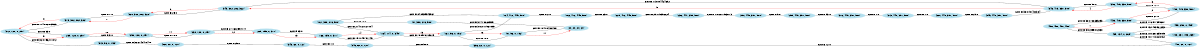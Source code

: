 digraph "graph" {
	node [color=lightblue2 style=filled]
	rankdir=LR size="8,5"
	"(312, 128, 0, 257)"
	edge [arrowhead=none]
	"(312, 128, 0, 257)" -> "(313, 302, 282, 322)" [label="Cost = 174.002873539"]
	edge [arrowhead=normal]
	edge [arrowhead=none]
	"(312, 128, 0, 257)" -> "(313, 96, 0, 193)" [label="Cost = 32.0156211872"]
	edge [arrowhead=normal]
	"(166, 155, 0, 311)"
	edge [arrowhead=none]
	"(166, 155, 0, 311)" -> "(229, 155, 0, 311)" [label="Cost = 63.0"]
	edge [arrowhead=normal]
	"(164, 174, 0, 349)"
	edge [arrowhead=none]
	"(164, 174, 0, 349)" -> "(166, 155, 0, 311)" [label="Cost = 19.1049731745"]
	edge [arrowhead=normal]
	"(232, 128, 0, 257)"
	edge [arrowhead=none]
	"(232, 128, 0, 257)" -> "(250, 128, 0, 257)" [label="Cost = 18.0"]
	edge [arrowhead=normal]
	"(313, 448, 397, 500)"
	edge [arrowhead=none]
	"(313, 448, 397, 500)" -> "(320, 448, 397, 500)" [label="Cost = 7.0"]
	edge [arrowhead=normal]
	"(91, 96, 0, 192)"
	edge [arrowhead=none]
	"(91, 96, 0, 192)" -> "(20, 20, 20, 20)" [label="Cost = 104.004807581"]
	edge [arrowhead=normal]
	edge [arrowhead=none]
	"(91, 96, 0, 192)" -> "(161, 96, 0, 192)" [label="Cost = 70.0"]
	edge [arrowhead=normal]
	"(345, 302, 282, 322)"
	edge [arrowhead=none]
	"(345, 302, 282, 322)" -> "(346, 415, 330, 500)" [label="Cost = 113.004424692"]
	edge [arrowhead=normal]
	"(396, 415, 330, 500)"
	edge [arrowhead=none]
	"(396, 415, 330, 500)" -> "(408, 415, 330, 500)" [label="Cost = 12.0"]
	edge [arrowhead=normal]
	"(20, 20, 20, 20)"
	"(408, 60, 0, 121)"
	"(320, 302, 282, 322)"
	edge [arrowhead=none]
	"(320, 302, 282, 322)" -> "(345, 302, 282, 322)" [label="Cost = 25.0"]
	edge [arrowhead=normal]
	"(313, 302, 282, 322)"
	edge [arrowhead=none]
	"(313, 302, 282, 322)" -> "(320, 302, 282, 322)" [label="Cost = 7.0"]
	edge [arrowhead=normal]
	"(312, 448, 397, 500)"
	edge [arrowhead=none]
	"(312, 448, 397, 500)" -> "(313, 448, 397, 500)" [label="Cost = 1.0"]
	edge [arrowhead=normal]
	"(346, 60, 0, 121)"
	edge [arrowhead=none]
	"(346, 60, 0, 121)" -> "(396, 60, 0, 121)" [label="Cost = 50.0"]
	edge [arrowhead=normal]
	"(161, 96, 0, 192)"
	edge [arrowhead=none]
	"(161, 96, 0, 192)" -> "(164, 174, 0, 349)" [label="Cost = 78.0576709875"]
	edge [arrowhead=normal]
	edge [arrowhead=none]
	"(161, 96, 0, 192)" -> "(164, 472, 445, 500)" [label="Cost = 376.011967895"]
	edge [arrowhead=normal]
	"(232, 447, 395, 500)"
	edge [arrowhead=none]
	"(232, 447, 395, 500)" -> "(250, 448, 397, 500)" [label="Cost = 18.0277563773"]
	edge [arrowhead=normal]
	"(161, 388, 276, 500)"
	edge [arrowhead=none]
	"(161, 388, 276, 500)" -> "(164, 174, 0, 349)" [label="Cost = 214.021027004"]
	edge [arrowhead=normal]
	edge [arrowhead=none]
	"(161, 388, 276, 500)" -> "(164, 472, 445, 500)" [label="Cost = 84.0535543567"]
	edge [arrowhead=normal]
	edge [arrowhead=none]
	"(161, 388, 276, 500)" -> "(91, 388, 276, 500)" [label="Cost = 70.0"]
	edge [arrowhead=normal]
	"(435, 134, 0, 269)"
	edge [arrowhead=none]
	"(435, 134, 0, 269)" -> "(408, 60, 0, 121)" [label="Cost = 78.7718223732"]
	edge [arrowhead=normal]
	edge [arrowhead=none]
	"(435, 134, 0, 269)" -> "(499, 250, 0, 499)" [label="Cost = 132.483961293"]
	edge [arrowhead=normal]
	edge [arrowhead=none]
	"(435, 134, 0, 269)" -> "(408, 231, 193, 269)" [label="Cost = 100.687635785"]
	edge [arrowhead=normal]
	"(346, 415, 330, 500)"
	edge [arrowhead=none]
	"(346, 415, 330, 500)" -> "(396, 415, 330, 500)" [label="Cost = 50.0"]
	edge [arrowhead=normal]
	"(450, 450, 450, 450)"
	edge [arrowhead=none]
	"(450, 450, 450, 450)" -> "(435, 134, 0, 269)" [label="Cost = 316.355812338"]
	edge [arrowhead=normal]
	edge [arrowhead=none]
	"(450, 450, 450, 450)" -> "(435, 415, 330, 500)" [label="Cost = 38.0788655293"]
	edge [arrowhead=normal]
	"(313, 96, 0, 193)"
	edge [arrowhead=none]
	"(313, 96, 0, 193)" -> "(320, 60, 0, 121)" [label="Cost = 36.6742416418"]
	edge [arrowhead=normal]
	"(164, 472, 445, 500)"
	edge [arrowhead=none]
	"(164, 472, 445, 500)" -> "(166, 472, 445, 500)" [label="Cost = 2.0"]
	edge [arrowhead=normal]
	"(91, 388, 276, 500)"
	edge [arrowhead=none]
	"(91, 388, 276, 500)" -> "(20, 20, 20, 20)" [label="Cost = 374.786605951"]
	edge [arrowhead=normal]
	"(345, 60, 0, 121)"
	edge [arrowhead=none]
	"(345, 60, 0, 121)" -> "(346, 60, 0, 121)" [label="Cost = 1.0"]
	edge [arrowhead=normal]
	"(320, 448, 397, 500)"
	edge [arrowhead=none]
	"(320, 448, 397, 500)" -> "(345, 448, 397, 500)" [label="Cost = 25.0"]
	edge [arrowhead=normal]
	"(229, 155, 0, 311)"
	edge [arrowhead=none]
	"(229, 155, 0, 311)" -> "(232, 128, 0, 257)" [label="Cost = 27.1661554144"]
	edge [arrowhead=normal]
	"(435, 415, 330, 500)"
	edge [arrowhead=none]
	"(435, 415, 330, 500)" -> "(499, 250, 0, 499)" [label="Cost = 176.977399687"]
	edge [arrowhead=normal]
	edge [arrowhead=none]
	"(435, 415, 330, 500)" -> "(408, 415, 330, 500)" [label="Cost = 27.0"]
	edge [arrowhead=normal]
	"(250, 128, 0, 257)"
	edge [arrowhead=none]
	"(250, 128, 0, 257)" -> "(259, 128, 0, 257)" [label="Cost = 9.0"]
	edge [arrowhead=normal]
	"(166, 472, 445, 500)"
	edge [arrowhead=none]
	"(166, 472, 445, 500)" -> "(229, 472, 445, 500)" [label="Cost = 63.0"]
	edge [arrowhead=normal]
	"(259, 128, 0, 257)"
	edge [arrowhead=none]
	"(259, 128, 0, 257)" -> "(312, 128, 0, 257)" [label="Cost = 53.0"]
	edge [arrowhead=normal]
	"(259, 448, 397, 500)"
	edge [arrowhead=none]
	"(259, 448, 397, 500)" -> "(312, 448, 397, 500)" [label="Cost = 53.0"]
	edge [arrowhead=normal]
	"(396, 60, 0, 121)"
	edge [arrowhead=none]
	"(396, 60, 0, 121)" -> "(408, 60, 0, 121)" [label="Cost = 12.0"]
	edge [arrowhead=normal]
	"(345, 448, 397, 500)"
	edge [arrowhead=none]
	"(345, 448, 397, 500)" -> "(346, 415, 330, 500)" [label="Cost = 33.0151480384"]
	edge [arrowhead=normal]
	"(250, 448, 397, 500)"
	edge [arrowhead=none]
	"(250, 448, 397, 500)" -> "(259, 448, 397, 500)" [label="Cost = 9.0"]
	edge [arrowhead=normal]
	"(320, 60, 0, 121)"
	edge [arrowhead=none]
	"(320, 60, 0, 121)" -> "(345, 60, 0, 121)" [label="Cost = 25.0"]
	edge [arrowhead=normal]
	"(499, 250, 0, 499)"
	"(408, 415, 330, 500)"
	"(408, 231, 193, 269)"
	"(229, 472, 445, 500)"
	edge [arrowhead=none]
	"(229, 472, 445, 500)" -> "(232, 447, 395, 500)" [label="Cost = 25.179356624"]
	edge [arrowhead=normal]
	edge [color=red]
	"(450, 450, 450, 450)" -> "(435, 415, 330, 500)" [label=1]
	"(435, 415, 330, 500)" -> "(408, 415, 330, 500)" [label=2]
	"(408, 415, 330, 500)" -> "(396, 415, 330, 500)" [label=3]
	"(396, 415, 330, 500)" -> "(346, 415, 330, 500)" [label=4]
	"(346, 415, 330, 500)" -> "(345, 302, 282, 322)" [label=5]
	"(345, 302, 282, 322)" -> "(320, 302, 282, 322)" [label=6]
	"(320, 302, 282, 322)" -> "(313, 302, 282, 322)" [label=7]
	"(313, 302, 282, 322)" -> "(312, 128, 0, 257)" [label=8]
	"(312, 128, 0, 257)" -> "(259, 128, 0, 257)" [label=9]
	"(259, 128, 0, 257)" -> "(250, 128, 0, 257)" [label=10]
	"(250, 128, 0, 257)" -> "(232, 128, 0, 257)" [label=11]
	"(232, 128, 0, 257)" -> "(229, 155, 0, 311)" [label=12]
	"(229, 155, 0, 311)" -> "(166, 155, 0, 311)" [label=13]
	"(166, 155, 0, 311)" -> "(164, 174, 0, 349)" [label=14]
	"(164, 174, 0, 349)" -> "(161, 96, 0, 192)" [label=15]
	"(161, 96, 0, 192)" -> "(91, 96, 0, 192)" [label=16]
	"(91, 96, 0, 192)" -> "(20, 20, 20, 20)" [label=17]
}
